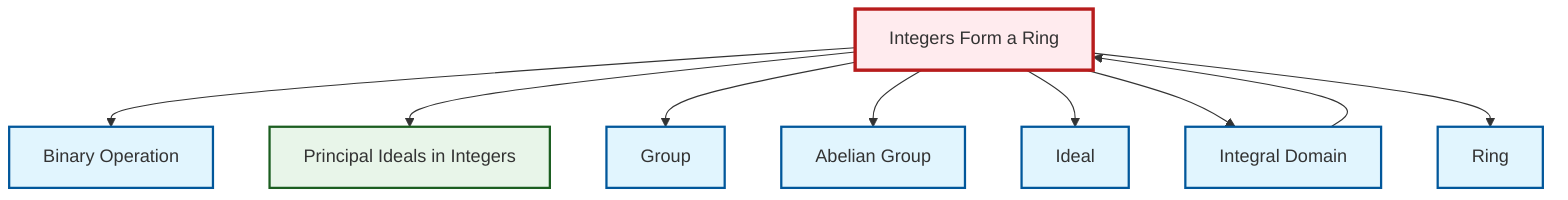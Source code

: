 graph TD
    classDef definition fill:#e1f5fe,stroke:#01579b,stroke-width:2px
    classDef theorem fill:#f3e5f5,stroke:#4a148c,stroke-width:2px
    classDef axiom fill:#fff3e0,stroke:#e65100,stroke-width:2px
    classDef example fill:#e8f5e9,stroke:#1b5e20,stroke-width:2px
    classDef current fill:#ffebee,stroke:#b71c1c,stroke-width:3px
    def-ring["Ring"]:::definition
    ex-integers-ring["Integers Form a Ring"]:::example
    ex-principal-ideal["Principal Ideals in Integers"]:::example
    def-integral-domain["Integral Domain"]:::definition
    def-ideal["Ideal"]:::definition
    def-group["Group"]:::definition
    def-binary-operation["Binary Operation"]:::definition
    def-abelian-group["Abelian Group"]:::definition
    ex-integers-ring --> def-binary-operation
    ex-integers-ring --> ex-principal-ideal
    ex-integers-ring --> def-group
    def-integral-domain --> ex-integers-ring
    ex-integers-ring --> def-abelian-group
    ex-integers-ring --> def-ideal
    ex-integers-ring --> def-integral-domain
    ex-integers-ring --> def-ring
    class ex-integers-ring current